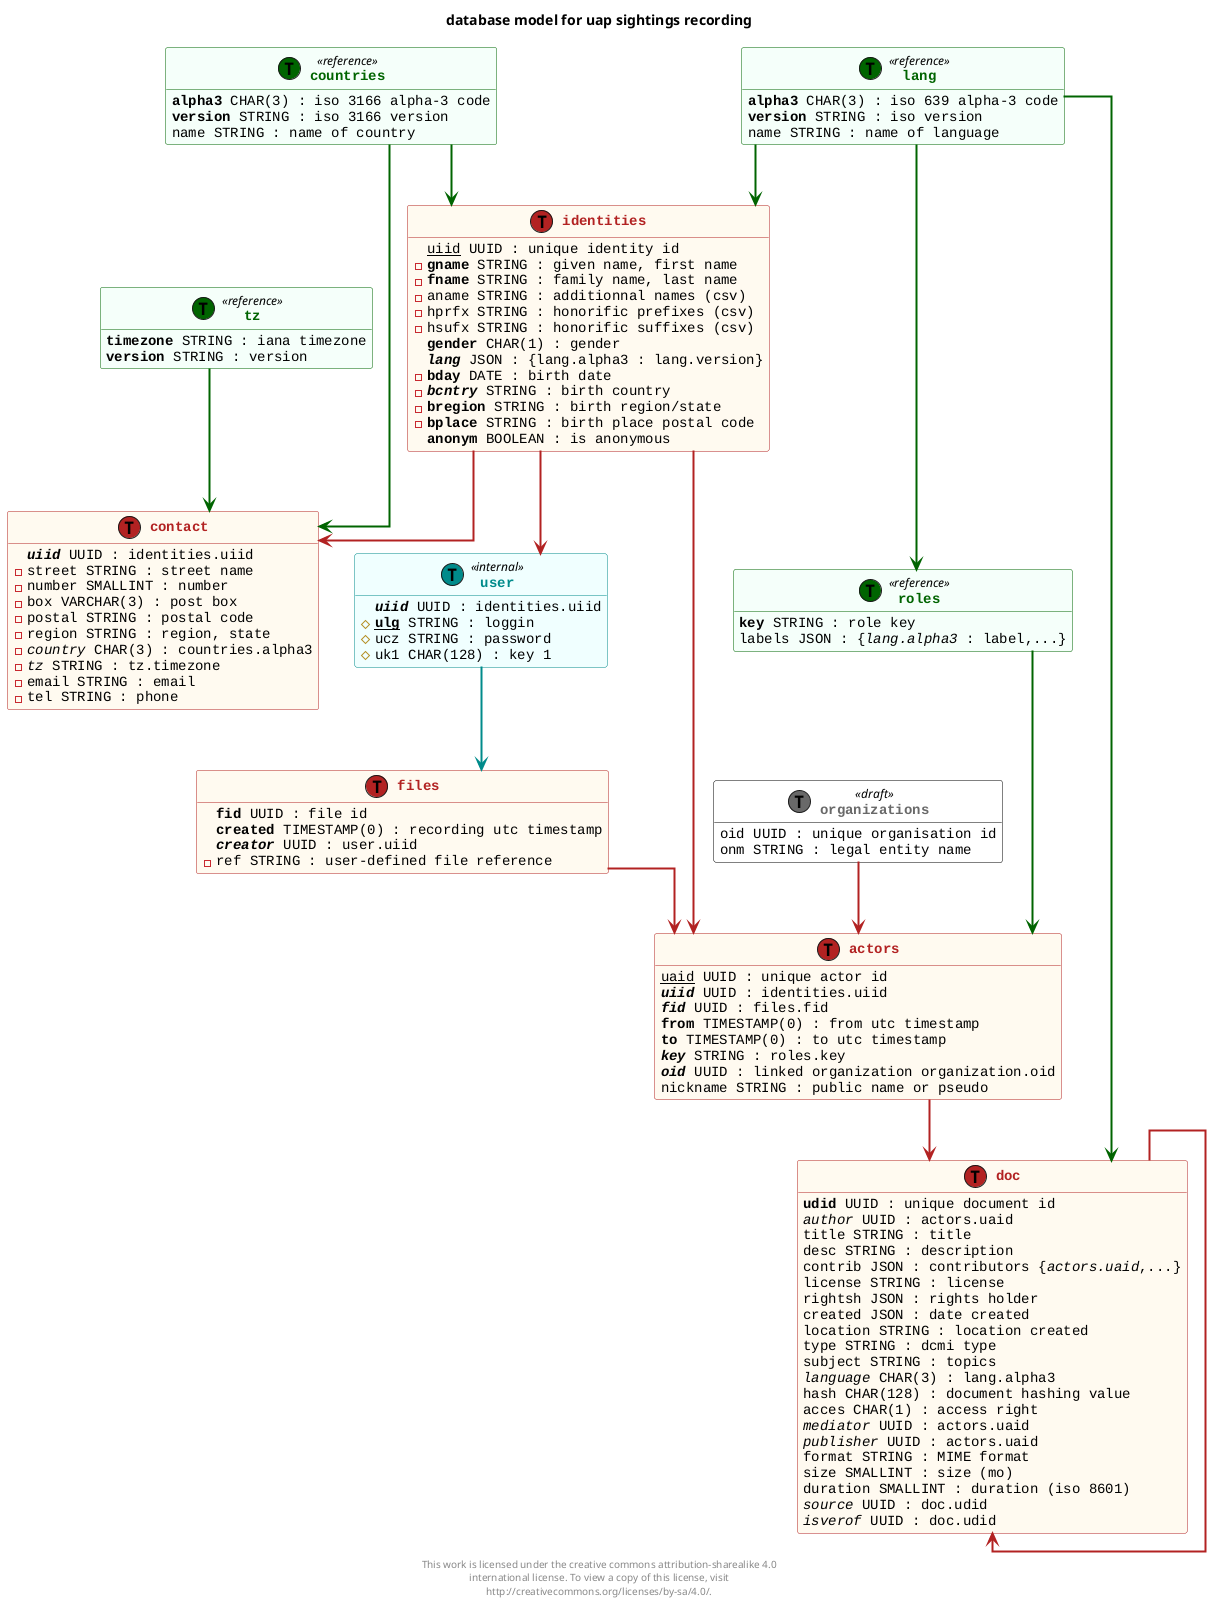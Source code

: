 @startuml

'plantuml version : 1.2021.10beta2

'Tthis work is licensed under the creative commons attribution-sharealike 4.0
'international license. To view a copy of this license, visit
'http://creativecommons.org/licenses/by-sa/4.0/.

'!include skin.iuml
skinparam titlefontstyle bold

skinparam arrowfontsize 8
skinparam arrowcolor firebrick
skinparam arrowthickness 2

skinparam classfontstyle bold
skinparam classfontcolor firebrick
skinparam classbordercolor firebrick
skinparam classbackgroundcolor floralwhite
skinparam classfontstyle bold
skinparam classattributefontname liberation mono
skinparam linetype ortho

!function $fk($a) !return "<i>" + $a + "</i>"
    'foreign key
!function $pk($a) !return "<b>" + $a + "</b>"
    'primary key
!function $uk($a) !return "<u>" + $a + "</u>"
    'unique key

skinparam class {
    'draft
    bordercolor<<draft>> black
    fontcolor<<draft>> dimgrey
    backgroundcolor<<draft>> white

    'reference
    bordercolor<<reference>> darkgreen
    backgroundcolor<<reference>> mintcream
    fontcolor<<reference>> darkgreen

    'internal
    bordercolor<<internal>> darkcyan
    backgroundcolor<<internal>> azure
    fontcolor<<internal>> darkcyan
}

hide empty methods


title database model for uap sightings recording
footer
    This work is licensed under the creative commons attribution-sharealike 4.0
    international license. To view a copy of this license, visit
    http://creativecommons.org/licenses/by-sa/4.0/.
endfooter

'- : private     : r/w localy by the user, not published
'# : protected   : r/w localy by the user, encrypted, not published


'rub: objects

class files << (T,Firebrick) >> {
	{field}  $pk(fid) UUID : file id
        'formerly : fid CHAR(128)
	{field}  $pk(created) TIMESTAMP(0) : recording utc timestamp
        'formerly rec FLOAT
	{field}  $pk($fk(creator)) UUID : user.uiid
        'uid
	{field} -ref STRING : user-defined file reference
        'udr
}
 

class user << (T, darkcyan) internal >> {
    'local app users
	{field} $pk($fk(uiid)) UUID : identities.uiid
	{field} #$pk($uk(ulg)) STRING : loggin
	{field} #ucz STRING : password
	{field} #uk1 CHAR(128) : key 1
}
 

class identities << (T,firebrick) >> {
    'people
	{field}  $uk(uiid) UUID : unique identity id
	{field} -$pk(gname) STRING : given name, first name
	{field} -$pk(fname) STRING : family name, last name
	{field} -aname STRING : additionnal names (csv)
	{field} -hprfx STRING : honorific prefixes (csv)
	{field} -hsufx STRING : honorific suffixes (csv)
	{field}  $pk(gender) CHAR(1) : gender
	{field}  $pk($fk(lang)) JSON : {lang.alpha3 : lang.version}
	{field} -$pk(bday) DATE : birth date
	{field} -$pk($fk(bcntry)) STRING : birth country
	{field} -$pk(bregion) STRING : birth region/state
	{field} -$pk(bplace) STRING : birth place postal code
	{field}  $pk(anonym) BOOLEAN : is anonymous
}
 

class contact << (T,firebrick) >> {
    'identities contact details
	{field}  $pk($fk(uiid)) UUID : identities.uiid
	{field} -street STRING : street name
	{field} -number SMALLINT : number
	{field} -box VARCHAR(3) : post box
	{field} -postal STRING : postal code
	{field} -region STRING : region, state
	{field} -$fk(country) CHAR(3) : countries.alpha3
	{field} -$fk(tz) STRING : tz.timezone
	{field} -email STRING : email
	{field} -tel STRING : phone
}
 

class actors  << (T,firebrick) >> {
    'role(s) taken by identities in each file
	{field} $uk(uaid) UUID : unique actor id
	{field} $pk($fk(uiid)) UUID : identities.uiid
	{field} $pk($fk(fid)) UUID : files.fid
	{field} $pk(from) TIMESTAMP(0) : from utc timestamp
	{field} $pk(to) TIMESTAMP(0) : to utc timestamp
	{field} $pk($fk(key)) STRING : roles.key
	{field} $pk($fk(oid)) UUID : linked organization organization.oid
	{field} nickname STRING : public name or pseudo
}
 

class lang << (T,darkgreen) reference >> {
    'iso 639 languages
    {field} $pk(alpha3) CHAR(3) : iso 639 alpha-3 code
    {field} $pk(version) STRING : iso version
    {field} name STRING : name of language
}
 

class tz << (T,darkgreen) reference >> {
    'iana timezones
    {field} $pk("timezone") STRING : iana timezone
    {field} $pk("version") STRING : version
        ' as stated in the file 'version'
}
 

class countries << (T,darkgreen) reference >> {
    'iso 3166 country codes
    {field} $pk(alpha3) CHAR(3) : iso 3166 alpha-3 code
    {field} $pk(version) STRING : iso 3166 version
    {field} name STRING : name of country
}


class roles << (T,darkgreen) reference >> {
    'roles that can be taken by identities in files :
    '   direct witness, indirect witness, self-employed investigator, investigator
    '   attaché, ufologist, organization manager
	{field} $pk(key) STRING : role key
	{field} labels JSON : {$fk(lang.alpha3) : label,...}
}

 
'class "log" as log <<internal>>
'    log : table  \t : affected table
'    log : object \t : affected id
'    log : action \t : create, modify, delete
'    log : uiid   \t : [fk:user.uiid]
'    log : date   \t : utc timestamp


class doc << (T,Firebrick) >> {
    'documents
    'according to dcmi 'terms' and 'types' namespaces
    {field} $pk(udid) UUID : unique document id
    {field} $fk(author) UUID : actors.uaid
        ' dcmi: creator
    {field} title STRING : title
    {field} desc STRING : description
    {field} contrib JSON : contributors {$fk(actors.uaid),...}
    {field} license STRING : license
    {field} rightsh JSON : rights holder
    {field} created JSON : date created
        'date splitted into iso components
    {field} location STRING : location created
        ' dcmi: spatial
    {field} type STRING : dcmi type
    {field} subject STRING : topics
        ' in a controlled vocabulary
    {field} $fk(language) CHAR(3) : lang.alpha3
    {field} hash CHAR(128) : document hashing value
    {field} acces CHAR(1) : access right
        ' public, restricted, private
    {field} $fk(mediator) UUID : actors.uaid
        ' who manages access to the ressource
    {field} $fk(publisher) UUID : actors.uaid
        ' who makes ressource available
    {field} format STRING : MIME format
    {field} size SMALLINT : size (mo)
        ' dcmi: extent
    {field} duration SMALLINT : duration (iso 8601)
        ' dcmi: extent
    {field} $fk(source) UUID : doc.udid
        ' related resource from which the described resource is derived
    {field} $fk(isverof) UUID : doc.udid
        ' is version of udid
    '{field} relation  \t : related object id
}


'class "data" as dat <<draft>>
'    dat : creator   \t : [fk:actors.uaid]
'    dat : created   \t : recording utc timestamp
'    dat : key       \t : [fk:datakeys.dky]
'    dat : value     \t : data value

 
'class "datakeys" as dke <<draft>>
'    ' keys that identify the recorded data
'    dke : dky     : data key
    
 
'class "transcription" as tcp <<draft>>
'    'transcriptions : sightings, interviews
'	tcp : fid     : unique file id
'	tcp : uid     : unique user id
'	tcp : rec     : recording utc timestamp
'	tcp : key     : data key
'        ' a key that identifies the data stored
'	tcp : txt     : transcription
 

class organizations  << (T,dimgrey) draft >> {
    'organizations, legal entities
	{field} oid UUID : unique organisation id
    {field} onm STRING : legal entity name
}


'rub: links

user            -[#darkcyan]->       files
identities      -->                  user
identities      -->                  contact
identities      -->                  actors
files           -->                  actors
roles           -[#darkgreen]->      actors
tz              -[#darkgreen]->      contact
organizations   -->                  actors
lang            -[#darkgreen]->      identities
countries       -[#darkgreen]->      identities
countries       -[#darkgreen]->      contact
lang            -[#darkgreen]->      roles
lang            -[#darkgreen]->      doc
actors          -->                  doc
doc             -->                  doc
'dke::dky        -->                  dat::dky
'user::uii       -[#darkcyan]->       log::uid
'act::uaid       -->                  dat::uaid


'rub: notes
'- witness profession : record as a data ? not in 'contact'

@enduml
